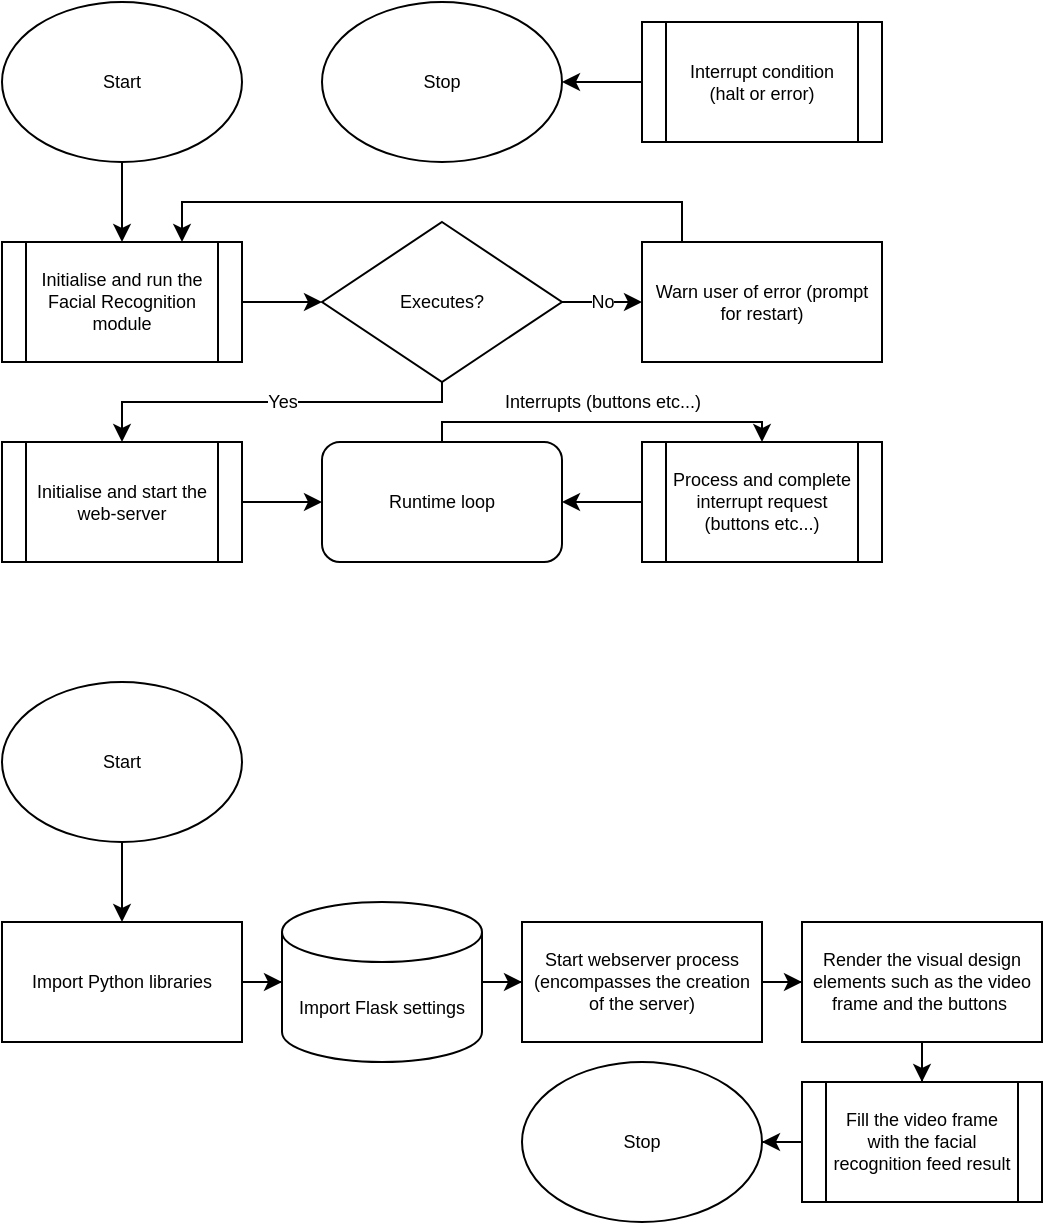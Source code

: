 <mxfile version="13.6.10" type="device"><diagram id="b82uVpJ0r0UZWoTQVVFP" name="Page-1"><mxGraphModel dx="825" dy="466" grid="1" gridSize="10" guides="1" tooltips="1" connect="1" arrows="1" fold="1" page="1" pageScale="1" pageWidth="827" pageHeight="1169" math="0" shadow="0"><root><mxCell id="0"/><mxCell id="1" parent="0"/><mxCell id="U86opc9vmuC_rgDJREeH-7" value="" style="edgeStyle=orthogonalEdgeStyle;rounded=0;orthogonalLoop=1;jettySize=auto;html=1;fontSize=9;" edge="1" parent="1" source="U86opc9vmuC_rgDJREeH-1" target="U86opc9vmuC_rgDJREeH-4"><mxGeometry relative="1" as="geometry"/></mxCell><mxCell id="U86opc9vmuC_rgDJREeH-1" value="Start" style="ellipse;whiteSpace=wrap;html=1;fontSize=9;" vertex="1" parent="1"><mxGeometry x="40" y="20" width="120" height="80" as="geometry"/></mxCell><mxCell id="U86opc9vmuC_rgDJREeH-17" value="" style="edgeStyle=orthogonalEdgeStyle;rounded=0;orthogonalLoop=1;jettySize=auto;html=1;fontSize=9;" edge="1" parent="1" source="U86opc9vmuC_rgDJREeH-2" target="U86opc9vmuC_rgDJREeH-16"><mxGeometry relative="1" as="geometry"/></mxCell><mxCell id="U86opc9vmuC_rgDJREeH-2" value="Initialise and start the web-server" style="shape=process;whiteSpace=wrap;html=1;backgroundOutline=1;direction=east;fontSize=9;" vertex="1" parent="1"><mxGeometry x="40" y="240" width="120" height="60" as="geometry"/></mxCell><mxCell id="U86opc9vmuC_rgDJREeH-11" value="" style="edgeStyle=orthogonalEdgeStyle;rounded=0;orthogonalLoop=1;jettySize=auto;html=1;fontSize=9;" edge="1" parent="1" source="U86opc9vmuC_rgDJREeH-4" target="U86opc9vmuC_rgDJREeH-6"><mxGeometry relative="1" as="geometry"/></mxCell><mxCell id="U86opc9vmuC_rgDJREeH-4" value="Initialise and run the Facial Recognition module" style="shape=process;whiteSpace=wrap;html=1;backgroundOutline=1;fontSize=9;" vertex="1" parent="1"><mxGeometry x="40" y="140" width="120" height="60" as="geometry"/></mxCell><mxCell id="U86opc9vmuC_rgDJREeH-10" style="edgeStyle=orthogonalEdgeStyle;rounded=0;orthogonalLoop=1;jettySize=auto;html=1;entryX=0.5;entryY=0;entryDx=0;entryDy=0;exitX=0.5;exitY=1;exitDx=0;exitDy=0;fontSize=9;" edge="1" parent="1" source="U86opc9vmuC_rgDJREeH-6" target="U86opc9vmuC_rgDJREeH-2"><mxGeometry relative="1" as="geometry"><Array as="points"><mxPoint x="260" y="220"/><mxPoint x="100" y="220"/></Array></mxGeometry></mxCell><mxCell id="U86opc9vmuC_rgDJREeH-12" value="Yes" style="edgeLabel;html=1;align=center;verticalAlign=middle;resizable=0;points=[];fontSize=9;" vertex="1" connectable="0" parent="U86opc9vmuC_rgDJREeH-10"><mxGeometry x="0.069" relative="1" as="geometry"><mxPoint x="10.83" as="offset"/></mxGeometry></mxCell><mxCell id="U86opc9vmuC_rgDJREeH-14" value="No" style="edgeStyle=orthogonalEdgeStyle;rounded=0;orthogonalLoop=1;jettySize=auto;html=1;fontSize=9;" edge="1" parent="1" source="U86opc9vmuC_rgDJREeH-6" target="U86opc9vmuC_rgDJREeH-13"><mxGeometry relative="1" as="geometry"><mxPoint as="offset"/></mxGeometry></mxCell><mxCell id="U86opc9vmuC_rgDJREeH-6" value="Executes?" style="rhombus;whiteSpace=wrap;html=1;fontSize=9;" vertex="1" parent="1"><mxGeometry x="200" y="130" width="120" height="80" as="geometry"/></mxCell><mxCell id="U86opc9vmuC_rgDJREeH-15" style="edgeStyle=orthogonalEdgeStyle;rounded=0;orthogonalLoop=1;jettySize=auto;html=1;entryX=0.75;entryY=0;entryDx=0;entryDy=0;fontSize=9;" edge="1" parent="1" source="U86opc9vmuC_rgDJREeH-13" target="U86opc9vmuC_rgDJREeH-4"><mxGeometry relative="1" as="geometry"><Array as="points"><mxPoint x="380" y="120"/><mxPoint x="130" y="120"/></Array></mxGeometry></mxCell><mxCell id="U86opc9vmuC_rgDJREeH-13" value="Warn user of error (prompt for restart)" style="rounded=0;whiteSpace=wrap;html=1;fontSize=9;" vertex="1" parent="1"><mxGeometry x="360" y="140" width="120" height="60" as="geometry"/></mxCell><mxCell id="U86opc9vmuC_rgDJREeH-27" style="edgeStyle=orthogonalEdgeStyle;rounded=0;orthogonalLoop=1;jettySize=auto;html=1;entryX=0.5;entryY=0;entryDx=0;entryDy=0;fontSize=9;" edge="1" parent="1" source="U86opc9vmuC_rgDJREeH-16" target="U86opc9vmuC_rgDJREeH-20"><mxGeometry relative="1" as="geometry"><Array as="points"><mxPoint x="260" y="230"/><mxPoint x="420" y="230"/></Array></mxGeometry></mxCell><mxCell id="U86opc9vmuC_rgDJREeH-28" value="Interrupts (buttons etc...)" style="edgeLabel;html=1;align=center;verticalAlign=middle;resizable=0;points=[];fontSize=9;" vertex="1" connectable="0" parent="U86opc9vmuC_rgDJREeH-27"><mxGeometry x="-0.207" y="-1" relative="1" as="geometry"><mxPoint x="18.57" y="-11" as="offset"/></mxGeometry></mxCell><mxCell id="U86opc9vmuC_rgDJREeH-16" value="Runtime loop" style="rounded=1;whiteSpace=wrap;html=1;fontSize=9;" vertex="1" parent="1"><mxGeometry x="200" y="240" width="120" height="60" as="geometry"/></mxCell><mxCell id="U86opc9vmuC_rgDJREeH-25" value="" style="edgeStyle=orthogonalEdgeStyle;rounded=0;orthogonalLoop=1;jettySize=auto;html=1;fontSize=9;" edge="1" parent="1" source="U86opc9vmuC_rgDJREeH-20" target="U86opc9vmuC_rgDJREeH-16"><mxGeometry relative="1" as="geometry"/></mxCell><mxCell id="U86opc9vmuC_rgDJREeH-20" value="Process and complete interrupt request&lt;br&gt;(buttons etc...)" style="shape=process;whiteSpace=wrap;html=1;backgroundOutline=1;fontSize=9;" vertex="1" parent="1"><mxGeometry x="360" y="240" width="120" height="60" as="geometry"/></mxCell><mxCell id="U86opc9vmuC_rgDJREeH-24" value="" style="edgeStyle=orthogonalEdgeStyle;rounded=0;orthogonalLoop=1;jettySize=auto;html=1;fontSize=9;" edge="1" parent="1" source="U86opc9vmuC_rgDJREeH-22" target="U86opc9vmuC_rgDJREeH-23"><mxGeometry relative="1" as="geometry"/></mxCell><mxCell id="U86opc9vmuC_rgDJREeH-22" value="Interrupt condition&lt;br&gt;(halt or error)" style="shape=process;whiteSpace=wrap;html=1;backgroundOutline=1;fontSize=9;" vertex="1" parent="1"><mxGeometry x="360" y="30" width="120" height="60" as="geometry"/></mxCell><mxCell id="U86opc9vmuC_rgDJREeH-23" value="Stop" style="ellipse;whiteSpace=wrap;html=1;fontSize=9;" vertex="1" parent="1"><mxGeometry x="200" y="20" width="120" height="80" as="geometry"/></mxCell><mxCell id="U86opc9vmuC_rgDJREeH-32" value="" style="edgeStyle=orthogonalEdgeStyle;rounded=0;orthogonalLoop=1;jettySize=auto;html=1;fontSize=9;" edge="1" parent="1" source="U86opc9vmuC_rgDJREeH-29" target="U86opc9vmuC_rgDJREeH-31"><mxGeometry relative="1" as="geometry"/></mxCell><mxCell id="U86opc9vmuC_rgDJREeH-29" value="Start" style="ellipse;whiteSpace=wrap;html=1;fontSize=9;" vertex="1" parent="1"><mxGeometry x="40" y="360" width="120" height="80" as="geometry"/></mxCell><mxCell id="U86opc9vmuC_rgDJREeH-35" value="" style="edgeStyle=orthogonalEdgeStyle;rounded=0;orthogonalLoop=1;jettySize=auto;html=1;fontSize=9;" edge="1" parent="1" source="U86opc9vmuC_rgDJREeH-31" target="U86opc9vmuC_rgDJREeH-34"><mxGeometry relative="1" as="geometry"/></mxCell><mxCell id="U86opc9vmuC_rgDJREeH-31" value="Import Python libraries" style="rounded=0;whiteSpace=wrap;html=1;fontSize=9;" vertex="1" parent="1"><mxGeometry x="40" y="480" width="120" height="60" as="geometry"/></mxCell><mxCell id="U86opc9vmuC_rgDJREeH-37" value="" style="edgeStyle=orthogonalEdgeStyle;rounded=0;orthogonalLoop=1;jettySize=auto;html=1;fontSize=9;" edge="1" parent="1" source="U86opc9vmuC_rgDJREeH-34" target="U86opc9vmuC_rgDJREeH-36"><mxGeometry relative="1" as="geometry"/></mxCell><mxCell id="U86opc9vmuC_rgDJREeH-34" value="Import Flask settings" style="shape=cylinder3;whiteSpace=wrap;html=1;boundedLbl=1;backgroundOutline=1;size=15;fontSize=9;" vertex="1" parent="1"><mxGeometry x="180" y="470" width="100" height="80" as="geometry"/></mxCell><mxCell id="U86opc9vmuC_rgDJREeH-40" value="" style="edgeStyle=orthogonalEdgeStyle;rounded=0;orthogonalLoop=1;jettySize=auto;html=1;fontSize=9;" edge="1" parent="1" source="U86opc9vmuC_rgDJREeH-36" target="U86opc9vmuC_rgDJREeH-38"><mxGeometry relative="1" as="geometry"/></mxCell><mxCell id="U86opc9vmuC_rgDJREeH-36" value="Start webserver process&lt;br&gt;(encompasses the creation of the server)" style="rounded=0;whiteSpace=wrap;html=1;fontSize=9;" vertex="1" parent="1"><mxGeometry x="300" y="480" width="120" height="60" as="geometry"/></mxCell><mxCell id="U86opc9vmuC_rgDJREeH-46" value="" style="edgeStyle=orthogonalEdgeStyle;rounded=0;orthogonalLoop=1;jettySize=auto;html=1;fontSize=9;" edge="1" parent="1" source="U86opc9vmuC_rgDJREeH-38" target="U86opc9vmuC_rgDJREeH-44"><mxGeometry relative="1" as="geometry"/></mxCell><mxCell id="U86opc9vmuC_rgDJREeH-38" value="Render the visual design elements such as the video frame and the buttons&amp;nbsp;" style="rounded=0;whiteSpace=wrap;html=1;fontSize=9;" vertex="1" parent="1"><mxGeometry x="440" y="480" width="120" height="60" as="geometry"/></mxCell><mxCell id="U86opc9vmuC_rgDJREeH-42" value="Stop" style="ellipse;whiteSpace=wrap;html=1;fontSize=9;" vertex="1" parent="1"><mxGeometry x="300" y="550" width="120" height="80" as="geometry"/></mxCell><mxCell id="U86opc9vmuC_rgDJREeH-47" value="" style="edgeStyle=orthogonalEdgeStyle;rounded=0;orthogonalLoop=1;jettySize=auto;html=1;fontSize=9;" edge="1" parent="1" source="U86opc9vmuC_rgDJREeH-44" target="U86opc9vmuC_rgDJREeH-42"><mxGeometry relative="1" as="geometry"/></mxCell><mxCell id="U86opc9vmuC_rgDJREeH-44" value="&lt;span&gt;Fill the video frame with the facial recognition feed result&lt;/span&gt;" style="shape=process;whiteSpace=wrap;html=1;backgroundOutline=1;fontSize=9;" vertex="1" parent="1"><mxGeometry x="440" y="560" width="120" height="60" as="geometry"/></mxCell></root></mxGraphModel></diagram></mxfile>